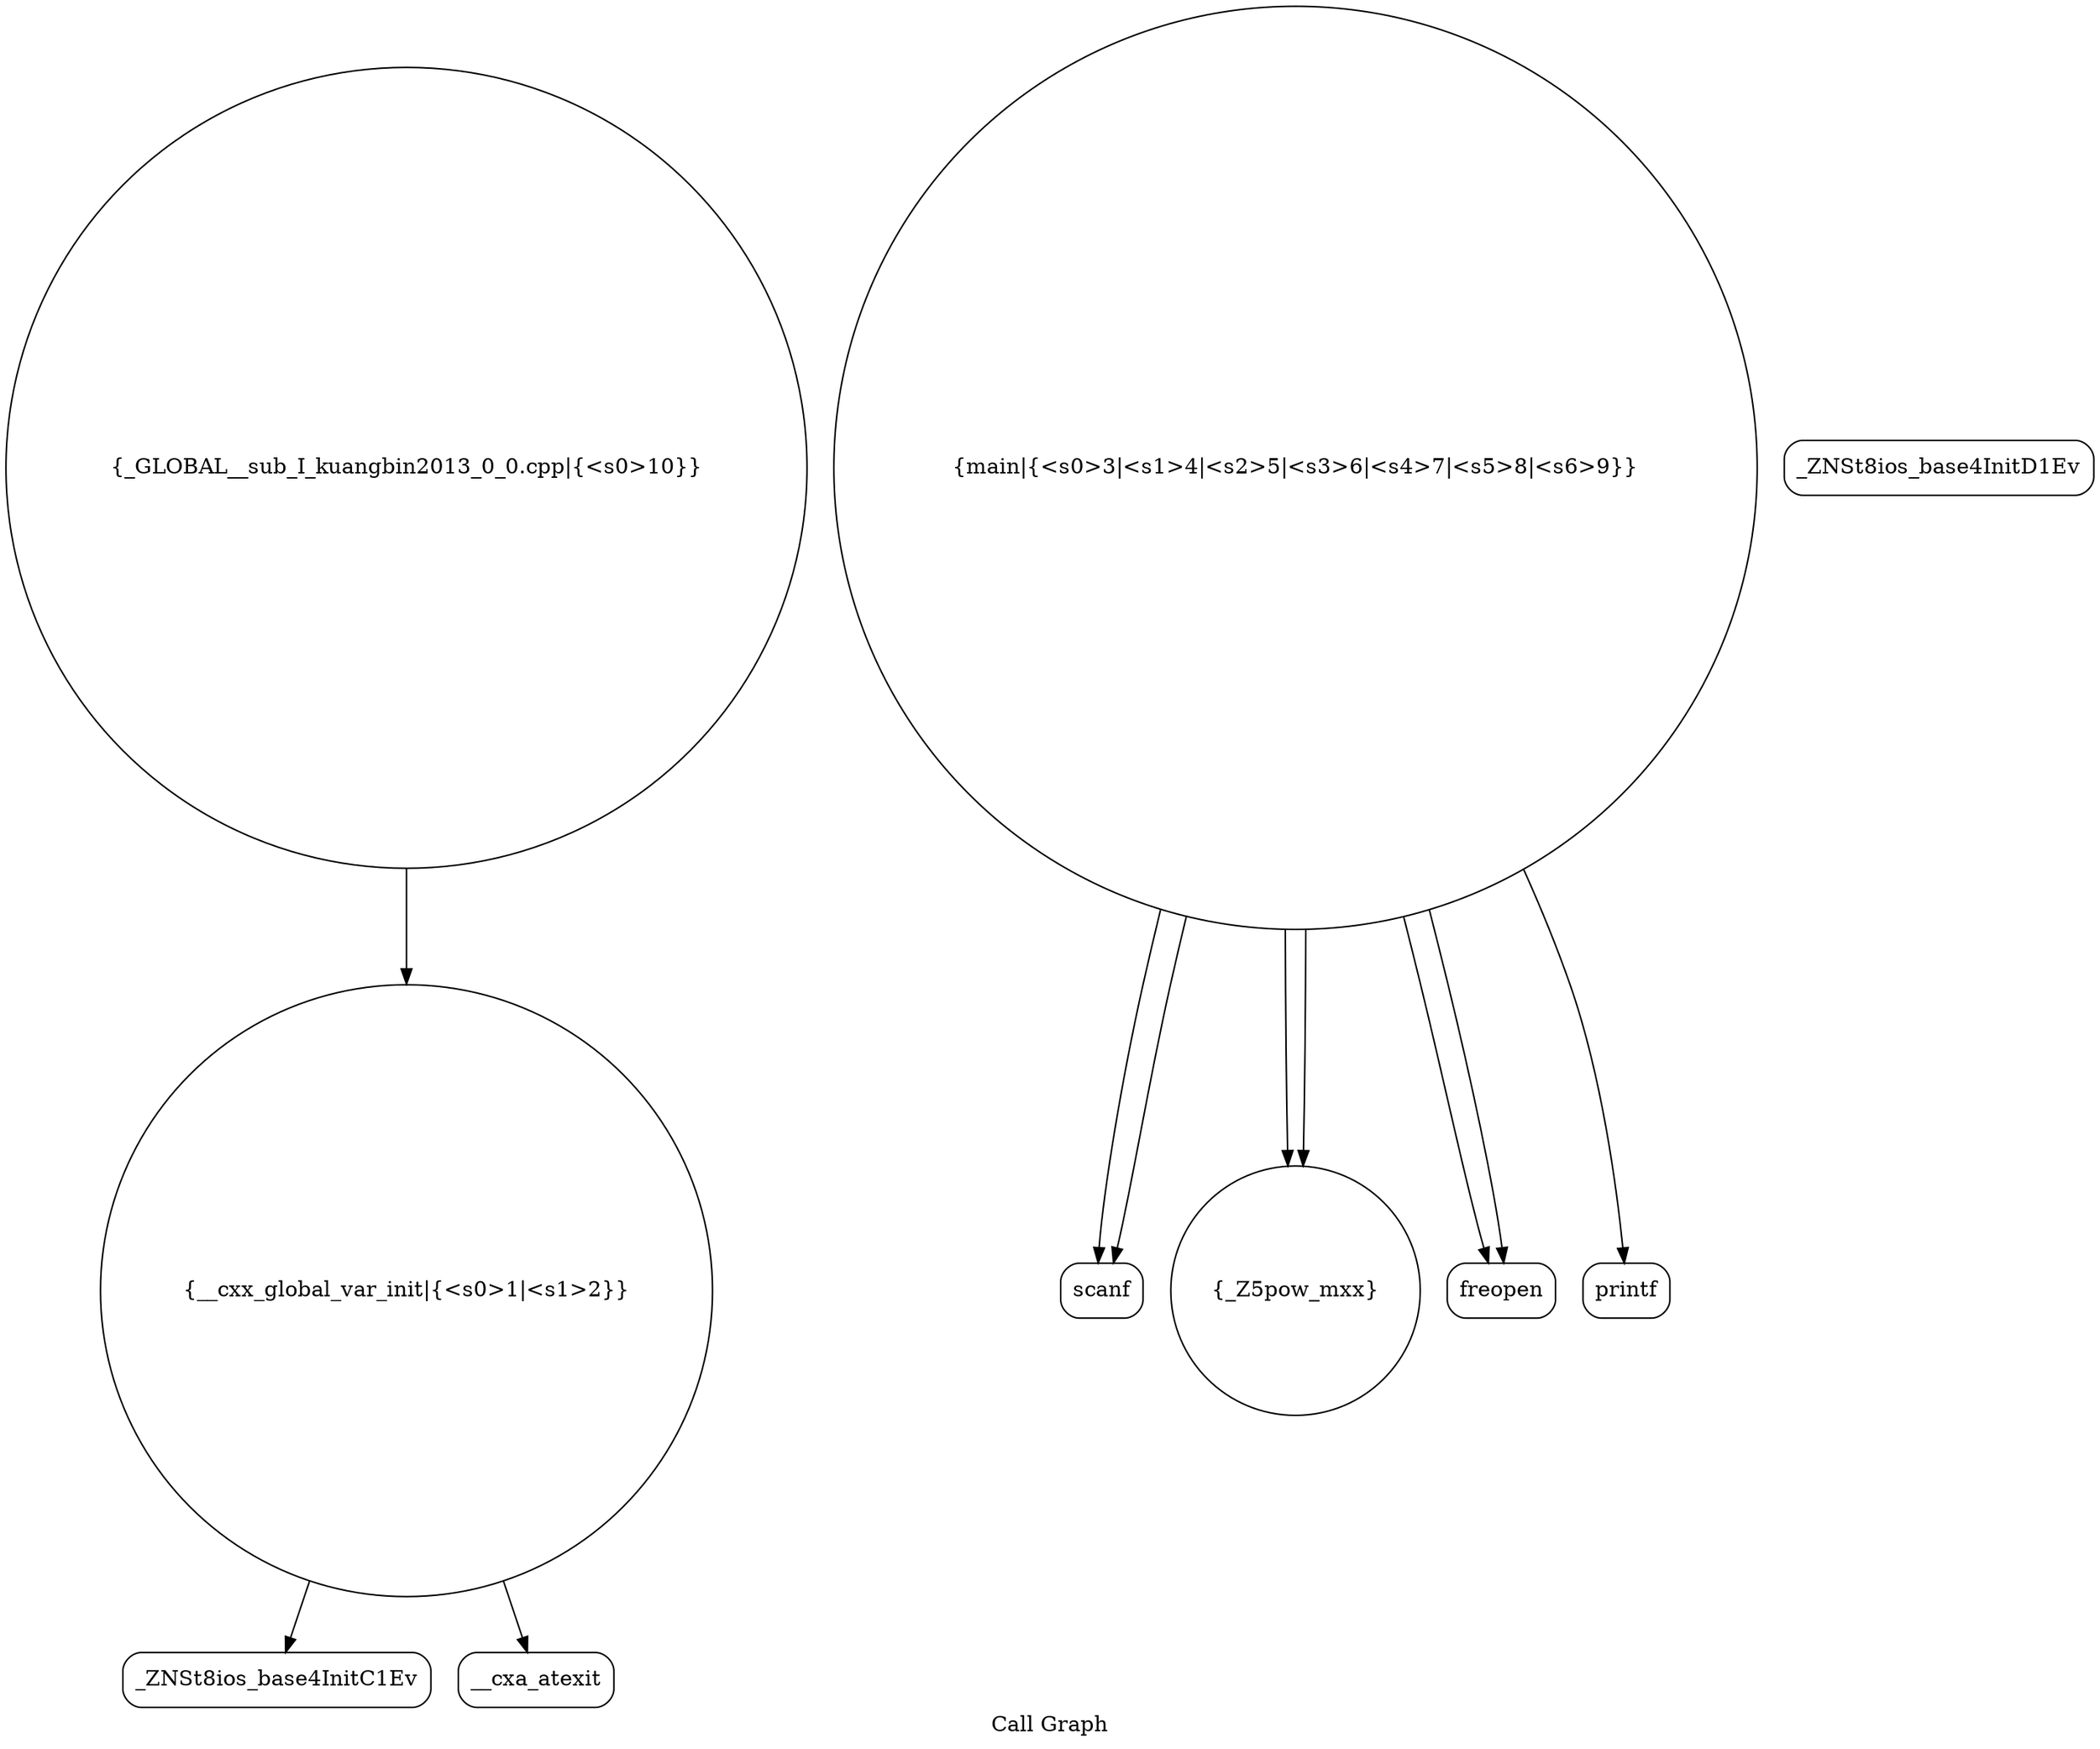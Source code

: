 digraph "Call Graph" {
	label="Call Graph";

	Node0x55e21e428e90 [shape=record,shape=circle,label="{__cxx_global_var_init|{<s0>1|<s1>2}}"];
	Node0x55e21e428e90:s0 -> Node0x55e21e429320[color=black];
	Node0x55e21e428e90:s1 -> Node0x55e21e429420[color=black];
	Node0x55e21e429620 [shape=record,shape=Mrecord,label="{scanf}"];
	Node0x55e21e4293a0 [shape=record,shape=Mrecord,label="{_ZNSt8ios_base4InitD1Ev}"];
	Node0x55e21e429720 [shape=record,shape=circle,label="{_GLOBAL__sub_I_kuangbin2013_0_0.cpp|{<s0>10}}"];
	Node0x55e21e429720:s0 -> Node0x55e21e428e90[color=black];
	Node0x55e21e4294a0 [shape=record,shape=circle,label="{_Z5pow_mxx}"];
	Node0x55e21e4295a0 [shape=record,shape=Mrecord,label="{freopen}"];
	Node0x55e21e429320 [shape=record,shape=Mrecord,label="{_ZNSt8ios_base4InitC1Ev}"];
	Node0x55e21e4296a0 [shape=record,shape=Mrecord,label="{printf}"];
	Node0x55e21e429420 [shape=record,shape=Mrecord,label="{__cxa_atexit}"];
	Node0x55e21e429520 [shape=record,shape=circle,label="{main|{<s0>3|<s1>4|<s2>5|<s3>6|<s4>7|<s5>8|<s6>9}}"];
	Node0x55e21e429520:s0 -> Node0x55e21e4295a0[color=black];
	Node0x55e21e429520:s1 -> Node0x55e21e4295a0[color=black];
	Node0x55e21e429520:s2 -> Node0x55e21e429620[color=black];
	Node0x55e21e429520:s3 -> Node0x55e21e429620[color=black];
	Node0x55e21e429520:s4 -> Node0x55e21e4294a0[color=black];
	Node0x55e21e429520:s5 -> Node0x55e21e4294a0[color=black];
	Node0x55e21e429520:s6 -> Node0x55e21e4296a0[color=black];
}
